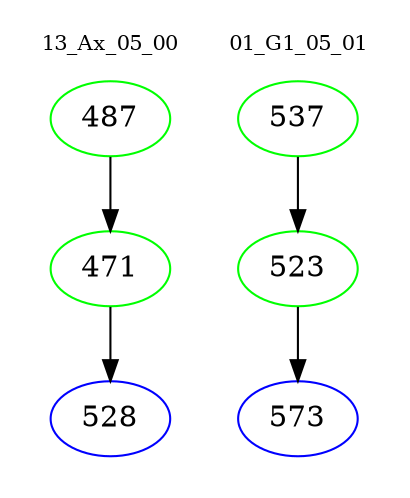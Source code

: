 digraph{
subgraph cluster_0 {
color = white
label = "13_Ax_05_00";
fontsize=10;
T0_487 [label="487", color="green"]
T0_487 -> T0_471 [color="black"]
T0_471 [label="471", color="green"]
T0_471 -> T0_528 [color="black"]
T0_528 [label="528", color="blue"]
}
subgraph cluster_1 {
color = white
label = "01_G1_05_01";
fontsize=10;
T1_537 [label="537", color="green"]
T1_537 -> T1_523 [color="black"]
T1_523 [label="523", color="green"]
T1_523 -> T1_573 [color="black"]
T1_573 [label="573", color="blue"]
}
}
